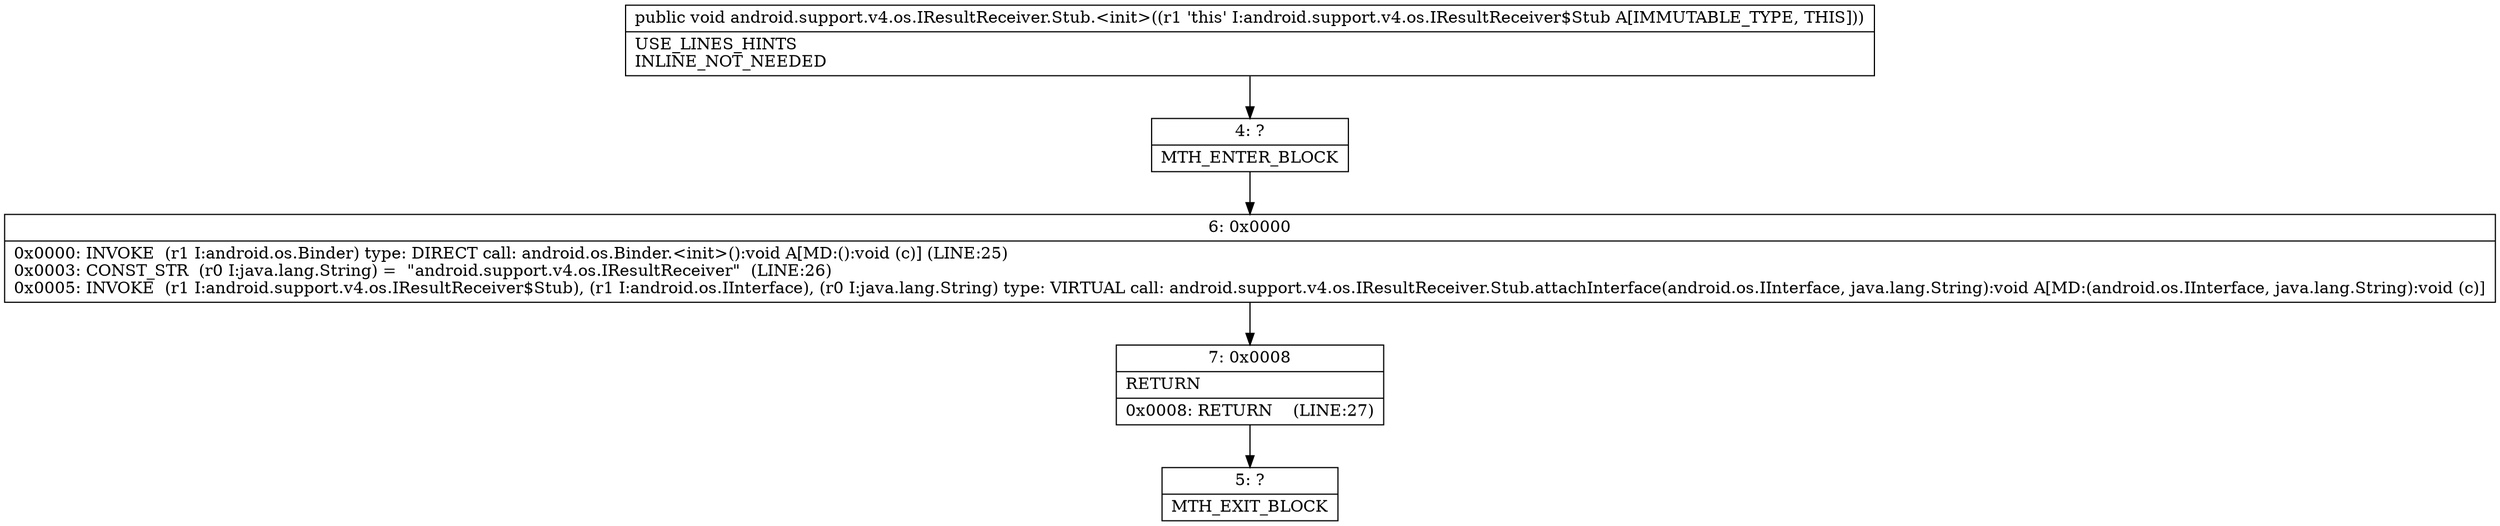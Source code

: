 digraph "CFG forandroid.support.v4.os.IResultReceiver.Stub.\<init\>()V" {
Node_4 [shape=record,label="{4\:\ ?|MTH_ENTER_BLOCK\l}"];
Node_6 [shape=record,label="{6\:\ 0x0000|0x0000: INVOKE  (r1 I:android.os.Binder) type: DIRECT call: android.os.Binder.\<init\>():void A[MD:():void (c)] (LINE:25)\l0x0003: CONST_STR  (r0 I:java.lang.String) =  \"android.support.v4.os.IResultReceiver\"  (LINE:26)\l0x0005: INVOKE  (r1 I:android.support.v4.os.IResultReceiver$Stub), (r1 I:android.os.IInterface), (r0 I:java.lang.String) type: VIRTUAL call: android.support.v4.os.IResultReceiver.Stub.attachInterface(android.os.IInterface, java.lang.String):void A[MD:(android.os.IInterface, java.lang.String):void (c)]\l}"];
Node_7 [shape=record,label="{7\:\ 0x0008|RETURN\l|0x0008: RETURN    (LINE:27)\l}"];
Node_5 [shape=record,label="{5\:\ ?|MTH_EXIT_BLOCK\l}"];
MethodNode[shape=record,label="{public void android.support.v4.os.IResultReceiver.Stub.\<init\>((r1 'this' I:android.support.v4.os.IResultReceiver$Stub A[IMMUTABLE_TYPE, THIS]))  | USE_LINES_HINTS\lINLINE_NOT_NEEDED\l}"];
MethodNode -> Node_4;Node_4 -> Node_6;
Node_6 -> Node_7;
Node_7 -> Node_5;
}

